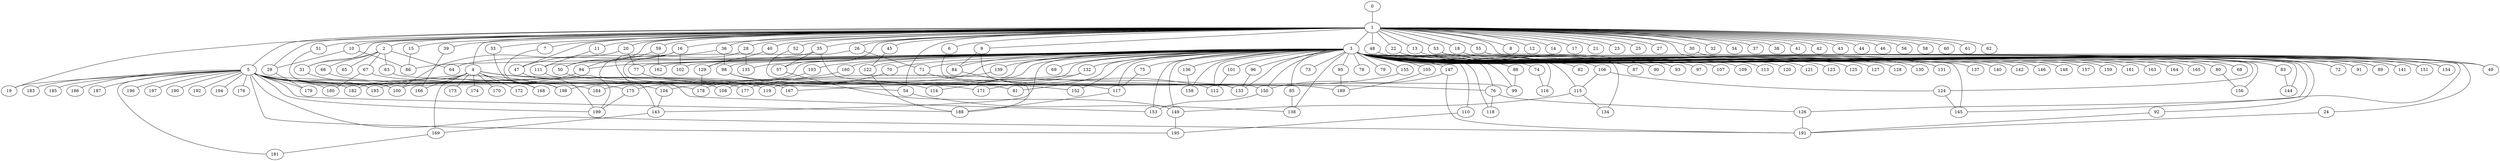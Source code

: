 
graph graphname {
    0 -- 1
1 -- 2
1 -- 3
1 -- 4
1 -- 5
1 -- 6
1 -- 7
1 -- 8
1 -- 9
1 -- 10
1 -- 11
1 -- 12
1 -- 13
1 -- 14
1 -- 15
1 -- 16
1 -- 17
1 -- 18
1 -- 19
1 -- 20
1 -- 21
1 -- 22
1 -- 23
1 -- 24
1 -- 25
1 -- 26
1 -- 27
1 -- 28
1 -- 29
1 -- 30
1 -- 31
1 -- 32
1 -- 33
1 -- 34
1 -- 35
1 -- 36
1 -- 37
1 -- 38
1 -- 39
1 -- 40
1 -- 41
1 -- 42
1 -- 43
1 -- 44
1 -- 45
1 -- 46
1 -- 47
1 -- 48
1 -- 49
1 -- 50
1 -- 51
1 -- 52
1 -- 53
1 -- 54
1 -- 55
1 -- 56
1 -- 57
1 -- 58
1 -- 59
1 -- 60
1 -- 61
1 -- 62
2 -- 64
2 -- 66
2 -- 67
2 -- 65
2 -- 63
2 -- 31
3 -- 68
3 -- 69
3 -- 70
3 -- 71
3 -- 72
3 -- 73
3 -- 74
3 -- 75
3 -- 76
3 -- 77
3 -- 78
3 -- 79
3 -- 80
3 -- 81
3 -- 82
3 -- 83
3 -- 84
3 -- 85
3 -- 86
3 -- 87
3 -- 88
3 -- 89
3 -- 90
3 -- 91
3 -- 92
3 -- 93
3 -- 94
3 -- 95
3 -- 96
3 -- 97
3 -- 98
3 -- 99
3 -- 100
3 -- 101
3 -- 102
3 -- 103
3 -- 104
3 -- 105
3 -- 106
3 -- 107
3 -- 108
3 -- 109
3 -- 110
3 -- 111
3 -- 112
3 -- 113
3 -- 114
3 -- 115
3 -- 116
3 -- 117
3 -- 118
3 -- 119
3 -- 120
3 -- 121
3 -- 122
3 -- 123
3 -- 124
3 -- 125
3 -- 126
3 -- 127
3 -- 128
3 -- 129
3 -- 130
3 -- 131
3 -- 132
3 -- 133
3 -- 134
3 -- 135
3 -- 136
3 -- 137
3 -- 138
3 -- 139
3 -- 140
3 -- 141
3 -- 142
3 -- 143
3 -- 144
3 -- 145
3 -- 146
3 -- 147
3 -- 148
3 -- 149
3 -- 150
3 -- 151
3 -- 152
3 -- 153
3 -- 154
3 -- 155
3 -- 156
3 -- 157
3 -- 158
3 -- 159
3 -- 160
3 -- 161
3 -- 162
3 -- 163
3 -- 164
3 -- 165
4 -- 166
4 -- 167
4 -- 168
4 -- 169
4 -- 170
4 -- 171
4 -- 172
4 -- 173
4 -- 174
4 -- 119
4 -- 182
5 -- 175
5 -- 176
5 -- 177
5 -- 178
5 -- 179
5 -- 180
5 -- 181
5 -- 182
5 -- 183
5 -- 184
5 -- 185
5 -- 186
5 -- 187
5 -- 188
5 -- 189
5 -- 190
5 -- 191
5 -- 192
5 -- 193
5 -- 194
5 -- 195
5 -- 196
5 -- 197
5 -- 198
5 -- 199
5 -- 19
5 -- 108
6 -- 133
7 -- 198
9 -- 84
9 -- 150
10 -- 29
10 -- 86
11 -- 111
13 -- 141
15 -- 86
16 -- 50
16 -- 143
16 -- 102
18 -- 154
20 -- 77
20 -- 100
22 -- 89
22 -- 91
24 -- 191
26 -- 167
26 -- 71
28 -- 135
28 -- 153
29 -- 179
30 -- 49
31 -- 100
33 -- 168
35 -- 57
35 -- 64
35 -- 99
36 -- 98
36 -- 47
39 -- 166
40 -- 129
45 -- 122
47 -- 199
48 -- 72
50 -- 54
51 -- 100
52 -- 117
53 -- 151
54 -- 138
55 -- 145
57 -- 149
59 -- 162
59 -- 94
63 -- 76
66 -- 104
67 -- 180
67 -- 133
70 -- 175
71 -- 112
74 -- 116
75 -- 117
76 -- 126
76 -- 118
77 -- 81
80 -- 156
83 -- 144
84 -- 188
85 -- 138
88 -- 99
92 -- 191
94 -- 193
95 -- 189
96 -- 133
98 -- 114
98 -- 152
101 -- 112
103 -- 198
104 -- 143
105 -- 189
106 -- 124
106 -- 115
110 -- 195
111 -- 199
115 -- 149
115 -- 134
117 -- 188
122 -- 188
124 -- 145
126 -- 191
129 -- 178
132 -- 171
132 -- 167
136 -- 158
139 -- 178
143 -- 169
147 -- 191
147 -- 150
149 -- 195
150 -- 153
155 -- 177
160 -- 184
169 -- 181
175 -- 199

}
